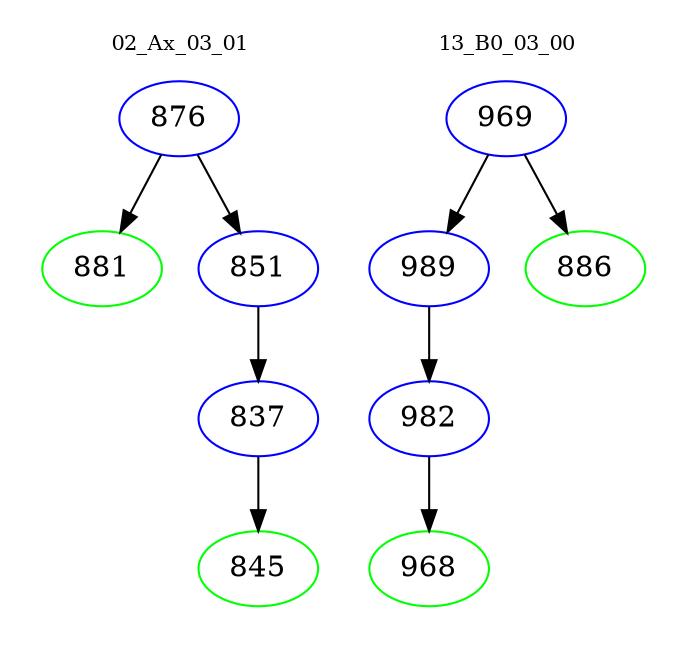 digraph{
subgraph cluster_0 {
color = white
label = "02_Ax_03_01";
fontsize=10;
T0_876 [label="876", color="blue"]
T0_876 -> T0_881 [color="black"]
T0_881 [label="881", color="green"]
T0_876 -> T0_851 [color="black"]
T0_851 [label="851", color="blue"]
T0_851 -> T0_837 [color="black"]
T0_837 [label="837", color="blue"]
T0_837 -> T0_845 [color="black"]
T0_845 [label="845", color="green"]
}
subgraph cluster_1 {
color = white
label = "13_B0_03_00";
fontsize=10;
T1_969 [label="969", color="blue"]
T1_969 -> T1_989 [color="black"]
T1_989 [label="989", color="blue"]
T1_989 -> T1_982 [color="black"]
T1_982 [label="982", color="blue"]
T1_982 -> T1_968 [color="black"]
T1_968 [label="968", color="green"]
T1_969 -> T1_886 [color="black"]
T1_886 [label="886", color="green"]
}
}
